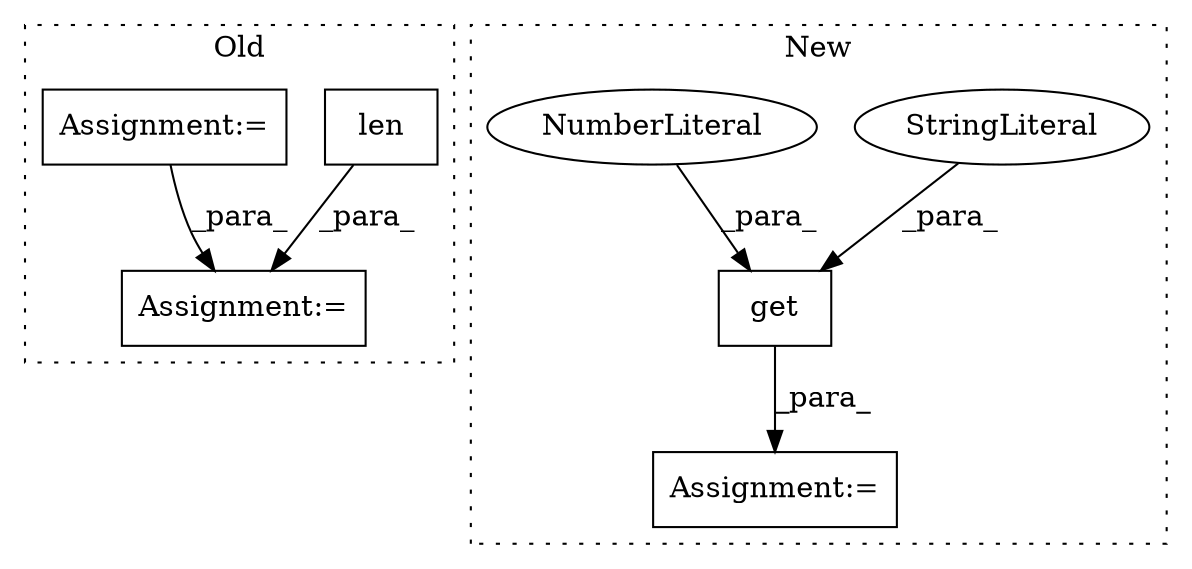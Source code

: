 digraph G {
subgraph cluster0 {
1 [label="len" a="32" s="1766,1773" l="4,1" shape="box"];
5 [label="Assignment:=" a="7" s="1804" l="1" shape="box"];
6 [label="Assignment:=" a="7" s="1717" l="1" shape="box"];
label = "Old";
style="dotted";
}
subgraph cluster1 {
2 [label="get" a="32" s="2080,2096" l="4,1" shape="box"];
3 [label="Assignment:=" a="7" s="2468" l="2" shape="box"];
4 [label="StringLiteral" a="45" s="2084" l="10" shape="ellipse"];
7 [label="NumberLiteral" a="34" s="2095" l="1" shape="ellipse"];
label = "New";
style="dotted";
}
1 -> 5 [label="_para_"];
2 -> 3 [label="_para_"];
4 -> 2 [label="_para_"];
6 -> 5 [label="_para_"];
7 -> 2 [label="_para_"];
}